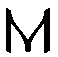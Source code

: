 beginfig(3)
pickup penrazor xscaled 2pt rotated -33;
    draw (03,02) --  (03,17) {down}..{down} (10,03);

pickup penrazor xscaled 1pt;
    draw (10,03) -- (10,02) -- (10,03);

pickup penrazor xscaled 2pt rotated 33;
    draw (10,03) {up}..{up} (17,17) -- (17,02);   
 endfig;
    end

